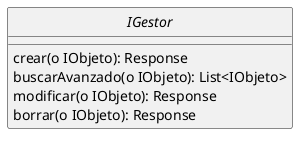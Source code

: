 @startuml IGestor
hide circle
interface IGestor{
    crear(o IObjeto): Response
    buscarAvanzado(o IObjeto): List<IObjeto>
    modificar(o IObjeto): Response
    borrar(o IObjeto): Response
}
@enduml